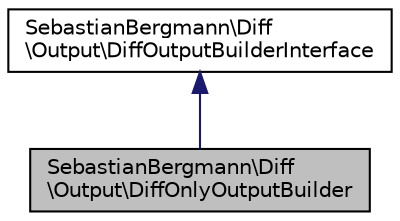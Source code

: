 digraph "SebastianBergmann\Diff\Output\DiffOnlyOutputBuilder"
{
  edge [fontname="Helvetica",fontsize="10",labelfontname="Helvetica",labelfontsize="10"];
  node [fontname="Helvetica",fontsize="10",shape=record];
  Node2 [label="SebastianBergmann\\Diff\l\\Output\\DiffOnlyOutputBuilder",height=0.2,width=0.4,color="black", fillcolor="grey75", style="filled", fontcolor="black"];
  Node3 -> Node2 [dir="back",color="midnightblue",fontsize="10",style="solid",fontname="Helvetica"];
  Node3 [label="SebastianBergmann\\Diff\l\\Output\\DiffOutputBuilderInterface",height=0.2,width=0.4,color="black", fillcolor="white", style="filled",URL="$interfaceSebastianBergmann_1_1Diff_1_1Output_1_1DiffOutputBuilderInterface.html"];
}
